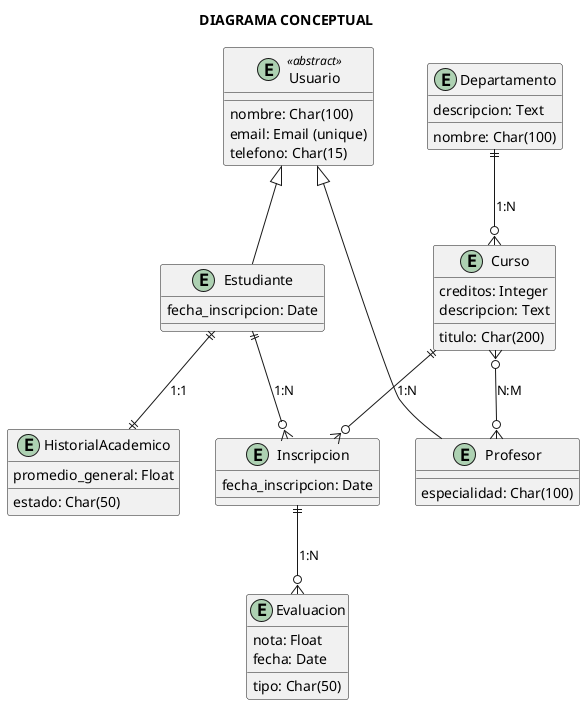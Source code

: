 @startuml

title   DIAGRAMA CONCEPTUAL   


entity Usuario <<abstract>> {
    nombre: Char(100)
    email: Email (unique)
    telefono: Char(15)
}

entity Estudiante {
    fecha_inscripcion: Date
}

entity Profesor {
    especialidad: Char(100)
}

entity Departamento {
    nombre: Char(100)
    descripcion: Text
}

entity Curso {
    titulo: Char(200)
    creditos: Integer
    descripcion: Text
}

entity Inscripcion {
    fecha_inscripcion: Date
}

entity Evaluacion {
    tipo: Char(50)
    nota: Float
    fecha: Date
}

entity HistorialAcademico {
    promedio_general: Float
    estado: Char(50)
}

Usuario <|-- Estudiante
Usuario <|-- Profesor
Departamento ||--o{ Curso : "1:N"
Curso }o--o{ Profesor : "N:M"
Estudiante ||--o{ Inscripcion : "1:N"
Curso ||--o{ Inscripcion : "1:N"
Inscripcion ||--o{ Evaluacion : "1:N"
Estudiante ||--|| HistorialAcademico : "1:1"

@enduml